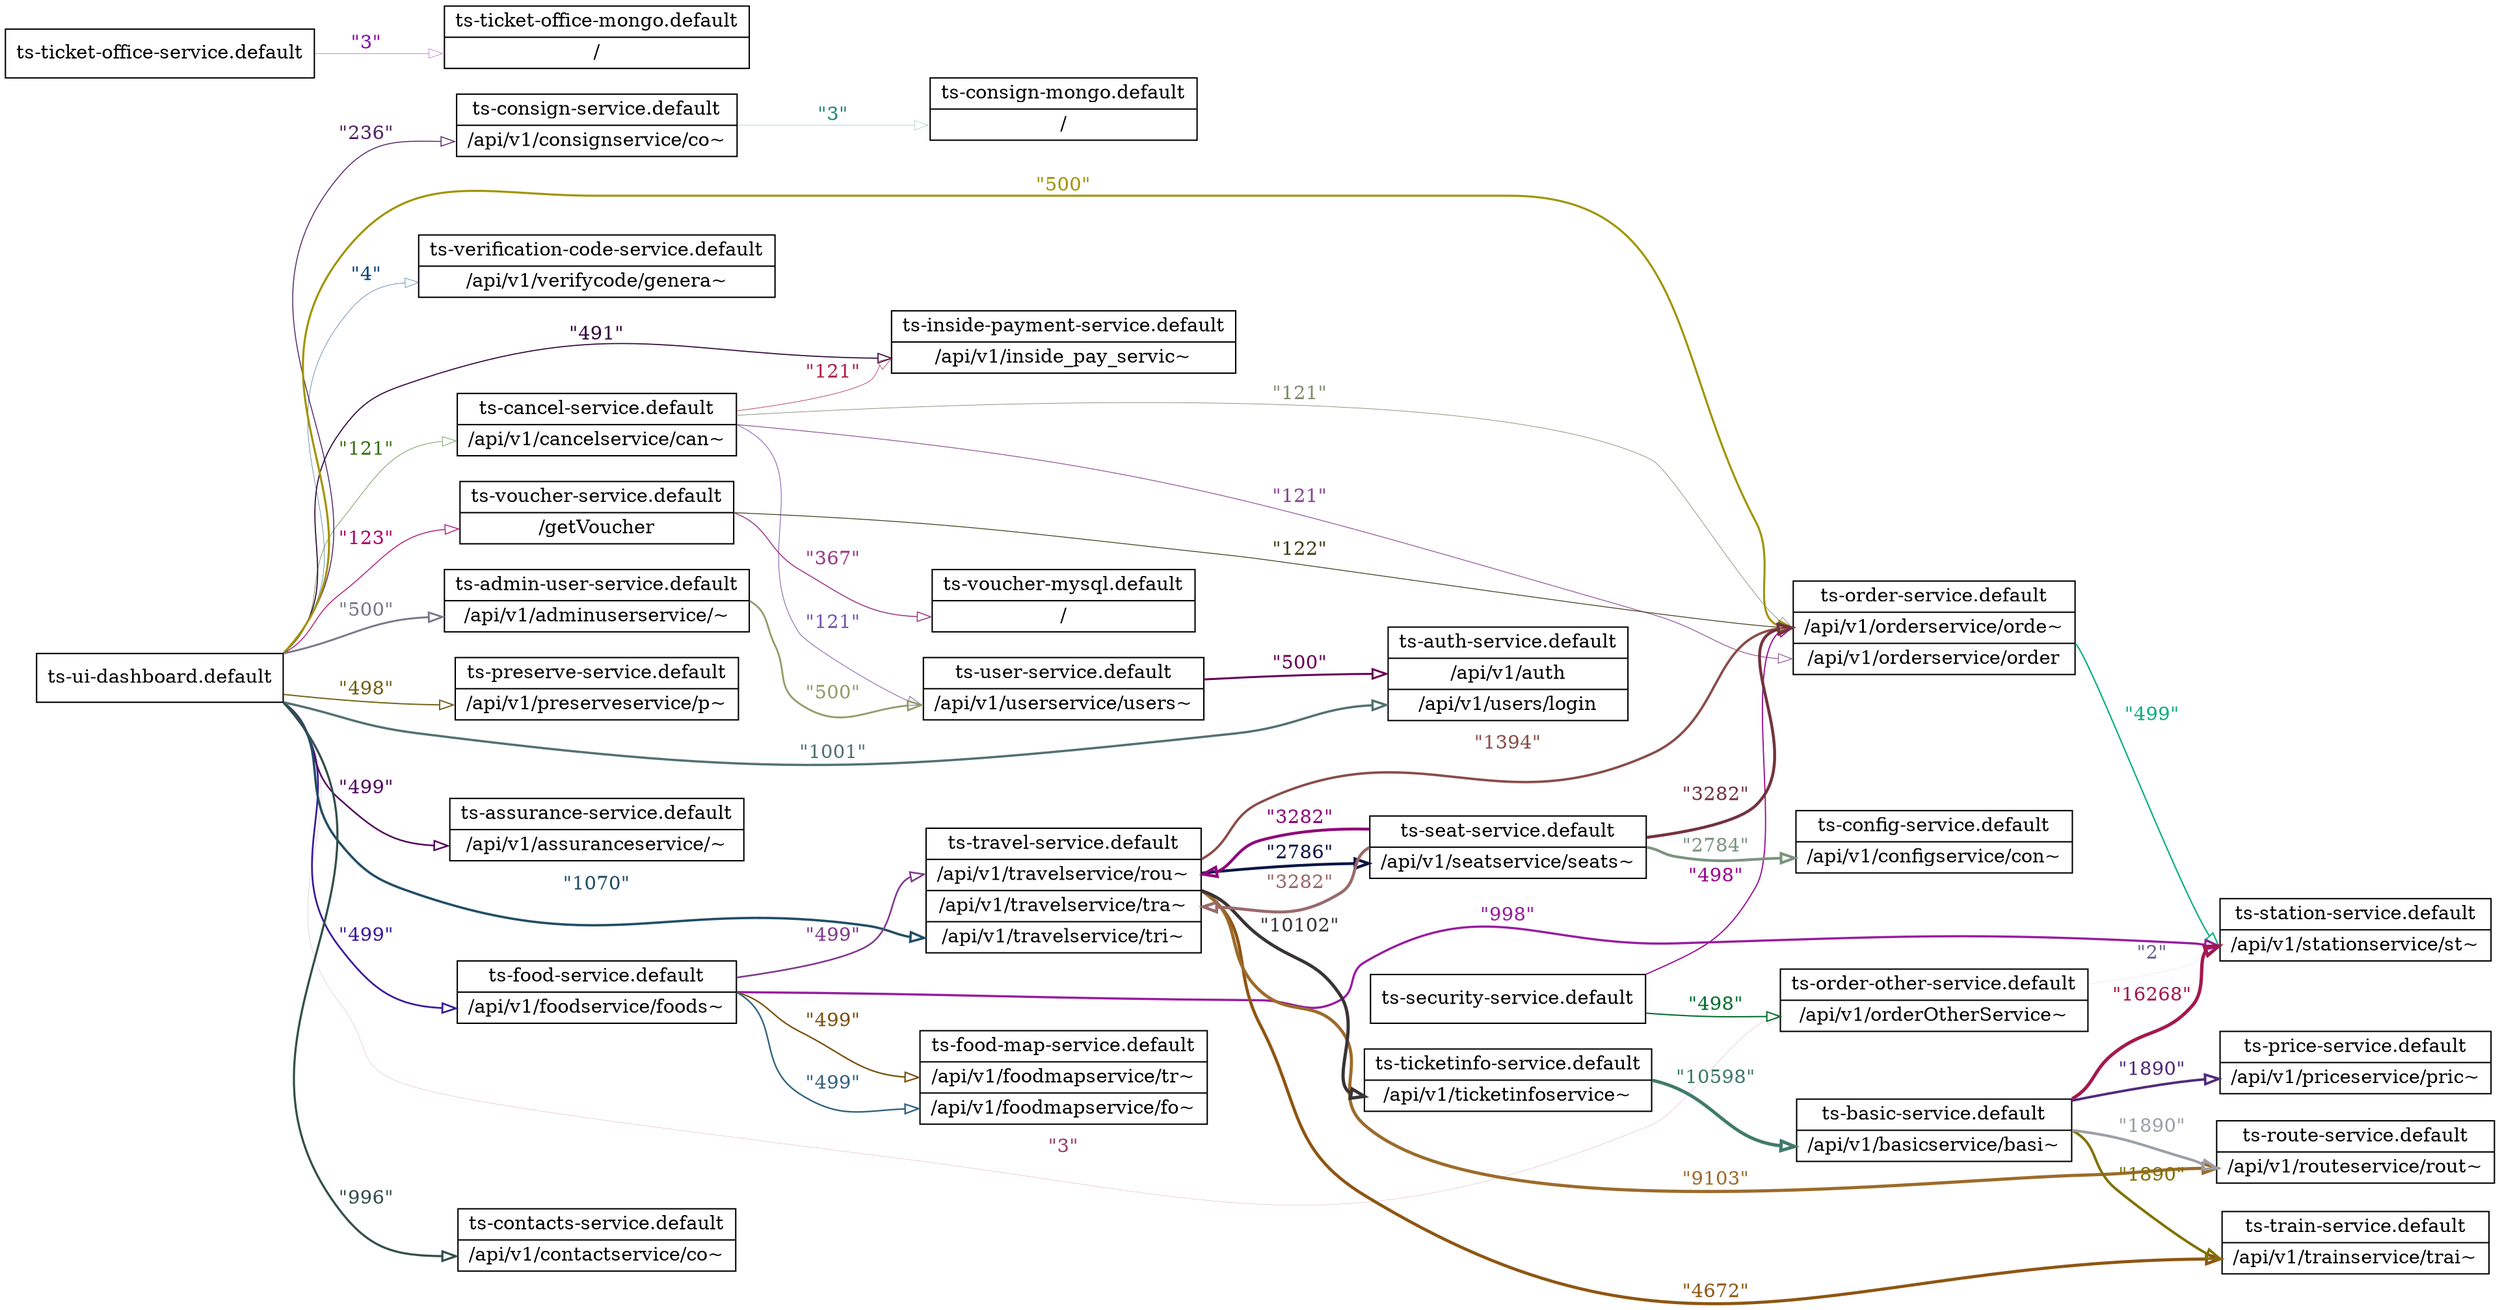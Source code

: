 digraph endpoints_istio {
rankdir = LR;
node [shape=record];
ts_order_other_service_default:_api_v1_stationservice_st_:e  -> ts_station_service_default:_api_v1_stationservice_st_ [label = <<font color="#685f89">"2"</font>> arrowhead="empty" color="#685f89" penwidth=0.05434782608695652];

ts_order_other_service_default[
shape="record"
label="<ts_order_other_service_default> ts-order-other-service.default"
]
ts_ui_dashboard_default:_api_v1_orderOtherService_:e  -> ts_order_other_service_default:_api_v1_orderOtherService_ [label = <<font color="#9f3b64">"3"</font>> arrowhead="empty" color="#9f3b64" penwidth=0.10869565217391304];

ts_ui_dashboard_default[
shape="record"
label="<ts_ui_dashboard_default> ts-ui-dashboard.default"
]
ts_consign_service_default:_:e  -> ts_consign_mongo_default:_ [label = <<font color="#258772">"3"</font>> arrowhead="empty" color="#258772" penwidth=0.16304347826086957];

ts_consign_service_default[
shape="record"
label="<ts_consign_service_default> ts-consign-service.default"
]
ts_ticket_office_service_default:_:e  -> ts_ticket_office_mongo_default:_ [label = <<font color="#8a0bab">"3"</font>> arrowhead="empty" color="#8a0bab" penwidth=0.21739130434782608];

ts_ticket_office_service_default[
shape="record"
label="<ts_ticket_office_service_default> ts-ticket-office-service.default"
]
ts_ui_dashboard_default:_api_v1_verifycode_genera_:e  -> ts_verification_code_service_default:_api_v1_verifycode_genera_ [label = <<font color="#094481">"4"</font>> arrowhead="empty" color="#094481" penwidth=0.2717391304347826];
ts_ui_dashboard_default:_api_v1_cancelservice_can_:e  -> ts_cancel_service_default:_api_v1_cancelservice_can_ [label = <<font color="#3a7115">"121"</font>> arrowhead="empty" color="#3a7115" penwidth=0.32608695652173914];
ts_cancel_service_default:_api_v1_inside_pay_servic_:e  -> ts_inside_payment_service_default:_api_v1_inside_pay_servic_ [label = <<font color="#ab2346">"121"</font>> arrowhead="empty" color="#ab2346" penwidth=0.3804347826086957];

ts_cancel_service_default[
shape="record"
label="<ts_cancel_service_default> ts-cancel-service.default"
]
ts_cancel_service_default:_api_v1_orderservice_orde_:e  -> ts_order_service_default:_api_v1_orderservice_orde_ [label = <<font color="#828e71">"121"</font>> arrowhead="empty" color="#828e71" penwidth=0.4347826086956522];
ts_cancel_service_default:_api_v1_userservice_users_:e  -> ts_user_service_default:_api_v1_userservice_users_ [label = <<font color="#7857ac">"121"</font>> arrowhead="empty" color="#7857ac" penwidth=0.48913043478260876];
ts_cancel_service_default:_api_v1_orderservice_order:e  -> ts_order_service_default:_api_v1_orderservice_order [label = <<font color="#884693">"121"</font>> arrowhead="empty" color="#884693" penwidth=0.5434782608695653];
ts_voucher_service_default:_api_v1_orderservice_orde_:e  -> ts_order_service_default:_api_v1_orderservice_orde_ [label = <<font color="#3f3e1a">"122"</font>> arrowhead="empty" color="#3f3e1a" penwidth=0.5978260869565218];

ts_voucher_service_default[
shape="record"
label="<ts_voucher_service_default> ts-voucher-service.default"
]
ts_ui_dashboard_default:_getVoucher:e  -> ts_voucher_service_default:_getVoucher [label = <<font color="#ad096a">"123"</font>> arrowhead="empty" color="#ad096a" penwidth=0.6521739130434784];
ts_ui_dashboard_default:_api_v1_consignservice_co_:e  -> ts_consign_service_default:_api_v1_consignservice_co_ [label = <<font color="#542467">"236"</font>> arrowhead="empty" color="#542467" penwidth=0.7065217391304349];
ts_voucher_service_default:_:e  -> ts_voucher_mysql_default:_ [label = <<font color="#9d388c">"367"</font>> arrowhead="empty" color="#9d388c" penwidth=0.7608695652173915];
ts_ui_dashboard_default:_api_v1_inside_pay_servic_:e  -> ts_inside_payment_service_default:_api_v1_inside_pay_servic_ [label = <<font color="#31063b">"491"</font>> arrowhead="empty" color="#31063b" penwidth=0.815217391304348];
ts_security_service_default:_api_v1_orderservice_orde_:e  -> ts_order_service_default:_api_v1_orderservice_orde_ [label = <<font color="#97068f">"498"</font>> arrowhead="empty" color="#97068f" penwidth=0.8695652173913045];

ts_security_service_default[
shape="record"
label="<ts_security_service_default> ts-security-service.default"
]
ts_ui_dashboard_default:_api_v1_preserveservice_p_:e  -> ts_preserve_service_default:_api_v1_preserveservice_p_ [label = <<font color="#706214">"498"</font>> arrowhead="empty" color="#706214" penwidth=0.9239130434782611];
ts_security_service_default:_api_v1_orderOtherService_:e  -> ts_order_other_service_default:_api_v1_orderOtherService_ [label = <<font color="#046d2d">"498"</font>> arrowhead="empty" color="#046d2d" penwidth=0.9782608695652176];
ts_order_service_default:_api_v1_stationservice_st_:e  -> ts_station_service_default:_api_v1_stationservice_st_ [label = <<font color="#08af7b">"499"</font>> arrowhead="empty" color="#08af7b" penwidth=1.032608695652174];

ts_order_service_default[
shape="record"
label="<ts_order_service_default> ts-order-service.default"
]
ts_food_service_default:_api_v1_foodmapservice_tr_:e  -> ts_food_map_service_default:_api_v1_foodmapservice_tr_ [label = <<font color="#7b500c">"499"</font>> arrowhead="empty" color="#7b500c" penwidth=1.0869565217391306];

ts_food_service_default[
shape="record"
label="<ts_food_service_default> ts-food-service.default"
]
ts_food_service_default:_api_v1_foodmapservice_fo_:e  -> ts_food_map_service_default:_api_v1_foodmapservice_fo_ [label = <<font color="#316382">"499"</font>> arrowhead="empty" color="#316382" penwidth=1.1413043478260871];
ts_ui_dashboard_default:_api_v1_assuranceservice__:e  -> ts_assurance_service_default:_api_v1_assuranceservice__ [label = <<font color="#53075e">"499"</font>> arrowhead="empty" color="#53075e" penwidth=1.1956521739130437];
ts_food_service_default:_api_v1_travelservice_rou_:e  -> ts_travel_service_default:_api_v1_travelservice_rou_ [label = <<font color="#803a8e">"499"</font>> arrowhead="empty" color="#803a8e" penwidth=1.2500000000000002];
ts_ui_dashboard_default:_api_v1_foodservice_foods_:e  -> ts_food_service_default:_api_v1_foodservice_foods_ [label = <<font color="#391c9d">"499"</font>> arrowhead="empty" color="#391c9d" penwidth=1.3043478260869568];
ts_admin_user_service_default:_api_v1_userservice_users_:e  -> ts_user_service_default:_api_v1_userservice_users_ [label = <<font color="#959c69">"500"</font>> arrowhead="empty" color="#959c69" penwidth=1.3586956521739133];

ts_admin_user_service_default[
shape="record"
label="<ts_admin_user_service_default> ts-admin-user-service.default"
]
ts_ui_dashboard_default:_api_v1_adminuserservice__:e  -> ts_admin_user_service_default:_api_v1_adminuserservice__ [label = <<font color="#79798c">"500"</font>> arrowhead="empty" color="#79798c" penwidth=1.4130434782608698];
ts_user_service_default:_api_v1_auth:e  -> ts_auth_service_default:_api_v1_auth [label = <<font color="#680056">"500"</font>> arrowhead="empty" color="#680056" penwidth=1.4673913043478264];

ts_user_service_default[
shape="record"
label="<ts_user_service_default> ts-user-service.default"
]
ts_ui_dashboard_default:_api_v1_orderservice_orde_:e  -> ts_order_service_default:_api_v1_orderservice_orde_ [label = <<font color="#a19402">"500"</font>> arrowhead="empty" color="#a19402" penwidth=1.521739130434783];
ts_ui_dashboard_default:_api_v1_contactservice_co_:e  -> ts_contacts_service_default:_api_v1_contactservice_co_ [label = <<font color="#324f4a">"996"</font>> arrowhead="empty" color="#324f4a" penwidth=1.5760869565217395];
ts_food_service_default:_api_v1_stationservice_st_:e  -> ts_station_service_default:_api_v1_stationservice_st_ [label = <<font color="#981ba1">"998"</font>> arrowhead="empty" color="#981ba1" penwidth=1.630434782608696];
ts_ui_dashboard_default:_api_v1_users_login:e  -> ts_auth_service_default:_api_v1_users_login [label = <<font color="#517270">"1001"</font>> arrowhead="empty" color="#517270" penwidth=1.6847826086956526];
ts_ui_dashboard_default:_api_v1_travelservice_tri_:e  -> ts_travel_service_default:_api_v1_travelservice_tri_ [label = <<font color="#224e66">"1070"</font>> arrowhead="empty" color="#224e66" penwidth=1.739130434782609];
ts_travel_service_default:_api_v1_orderservice_orde_:e  -> ts_order_service_default:_api_v1_orderservice_orde_ [label = <<font color="#8a4d49">"1394"</font>> arrowhead="empty" color="#8a4d49" penwidth=1.7934782608695656];

ts_travel_service_default[
shape="record"
label="<ts_travel_service_default> ts-travel-service.default"
]
ts_basic_service_default:_api_v1_priceservice_pric_:e  -> ts_price_service_default:_api_v1_priceservice_pric_ [label = <<font color="#512a7b">"1890"</font>> arrowhead="empty" color="#512a7b" penwidth=1.8478260869565222];

ts_basic_service_default[
shape="record"
label="<ts_basic_service_default> ts-basic-service.default"
]
ts_basic_service_default:_api_v1_trainservice_trai_:e  -> ts_train_service_default:_api_v1_trainservice_trai_ [label = <<font color="#817202">"1890"</font>> arrowhead="empty" color="#817202" penwidth=1.9021739130434787];
ts_basic_service_default:_api_v1_routeservice_rout_:e  -> ts_route_service_default:_api_v1_routeservice_rout_ [label = <<font color="#9b9fa9">"1890"</font>> arrowhead="empty" color="#9b9fa9" penwidth=1.9565217391304353];
ts_seat_service_default:_api_v1_configservice_con_:e  -> ts_config_service_default:_api_v1_configservice_con_ [label = <<font color="#7b947f">"2784"</font>> arrowhead="empty" color="#7b947f" penwidth=2.0108695652173916];

ts_seat_service_default[
shape="record"
label="<ts_seat_service_default> ts-seat-service.default"
]
ts_travel_service_default:_api_v1_seatservice_seats_:e  -> ts_seat_service_default:_api_v1_seatservice_seats_ [label = <<font color="#081446">"2786"</font>> arrowhead="empty" color="#081446" penwidth=2.065217391304348];
ts_seat_service_default:_api_v1_travelservice_rou_:e  -> ts_travel_service_default:_api_v1_travelservice_rou_ [label = <<font color="#900378">"3282"</font>> arrowhead="empty" color="#900378" penwidth=2.1195652173913047];
ts_seat_service_default:_api_v1_orderservice_orde_:e  -> ts_order_service_default:_api_v1_orderservice_orde_ [label = <<font color="#73333e">"3282"</font>> arrowhead="empty" color="#73333e" penwidth=2.173913043478261];
ts_seat_service_default:_api_v1_travelservice_tra_:e  -> ts_travel_service_default:_api_v1_travelservice_tra_ [label = <<font color="#9a6a6c">"3282"</font>> arrowhead="empty" color="#9a6a6c" penwidth=2.2282608695652177];
ts_travel_service_default:_api_v1_trainservice_trai_:e  -> ts_train_service_default:_api_v1_trainservice_trai_ [label = <<font color="#8e5612">"4672"</font>> arrowhead="empty" color="#8e5612" penwidth=2.2826086956521743];
ts_travel_service_default:_api_v1_routeservice_rout_:e  -> ts_route_service_default:_api_v1_routeservice_rout_ [label = <<font color="#9c6b2b">"9103"</font>> arrowhead="empty" color="#9c6b2b" penwidth=2.336956521739131];
ts_travel_service_default:_api_v1_ticketinfoservice_:e  -> ts_ticketinfo_service_default:_api_v1_ticketinfoservice_ [label = <<font color="#383337">"10102"</font>> arrowhead="empty" color="#383337" penwidth=2.3913043478260874];
ts_ticketinfo_service_default:_api_v1_basicservice_basi_:e  -> ts_basic_service_default:_api_v1_basicservice_basi_ [label = <<font color="#407b6a">"10598"</font>> arrowhead="empty" color="#407b6a" penwidth=2.445652173913044];

ts_ticketinfo_service_default[
shape="record"
label="<ts_ticketinfo_service_default> ts-ticketinfo-service.default"
]
ts_basic_service_default:_api_v1_stationservice_st_:e  -> ts_station_service_default:_api_v1_stationservice_st_ [label = <<font color="#a3194d">"16268"</font>> arrowhead="empty" color="#a3194d" penwidth=2.5000000000000004];

ts_ticket_office_mongo_default[
shape="record"
label="<ts_ticket_office_mongo_default> ts-ticket-office-mongo.default|<_> /"
]

ts_user_service_default[
shape="record"
label="<ts_user_service_default> ts-user-service.default|<_api_v1_userservice_users_> /api/v1/userservice/users~"
]

ts_route_service_default[
shape="record"
label="<ts_route_service_default> ts-route-service.default|<_api_v1_routeservice_rout_> /api/v1/routeservice/rout~"
]

ts_seat_service_default[
shape="record"
label="<ts_seat_service_default> ts-seat-service.default|<_api_v1_seatservice_seats_> /api/v1/seatservice/seats~"
]

ts_basic_service_default[
shape="record"
label="<ts_basic_service_default> ts-basic-service.default|<_api_v1_basicservice_basi_> /api/v1/basicservice/basi~"
]

ts_station_service_default[
shape="record"
label="<ts_station_service_default> ts-station-service.default|<_api_v1_stationservice_st_> /api/v1/stationservice/st~"
]

ts_price_service_default[
shape="record"
label="<ts_price_service_default> ts-price-service.default|<_api_v1_priceservice_pric_> /api/v1/priceservice/pric~"
]

ts_cancel_service_default[
shape="record"
label="<ts_cancel_service_default> ts-cancel-service.default|<_api_v1_cancelservice_can_> /api/v1/cancelservice/can~"
]

ts_voucher_mysql_default[
shape="record"
label="<ts_voucher_mysql_default> ts-voucher-mysql.default|<_> /"
]

ts_food_map_service_default[
shape="record"
label="<ts_food_map_service_default> ts-food-map-service.default|<_api_v1_foodmapservice_tr_> /api/v1/foodmapservice/tr~|<_api_v1_foodmapservice_fo_> /api/v1/foodmapservice/fo~"
]

ts_verification_code_service_default[
shape="record"
label="<ts_verification_code_service_default> ts-verification-code-service.default|<_api_v1_verifycode_genera_> /api/v1/verifycode/genera~"
]

ts_preserve_service_default[
shape="record"
label="<ts_preserve_service_default> ts-preserve-service.default|<_api_v1_preserveservice_p_> /api/v1/preserveservice/p~"
]

ts_ticketinfo_service_default[
shape="record"
label="<ts_ticketinfo_service_default> ts-ticketinfo-service.default|<_api_v1_ticketinfoservice_> /api/v1/ticketinfoservice~"
]

ts_auth_service_default[
shape="record"
label="<ts_auth_service_default> ts-auth-service.default|<_api_v1_auth> /api/v1/auth|<_api_v1_users_login> /api/v1/users/login"
]

ts_train_service_default[
shape="record"
label="<ts_train_service_default> ts-train-service.default|<_api_v1_trainservice_trai_> /api/v1/trainservice/trai~"
]

ts_contacts_service_default[
shape="record"
label="<ts_contacts_service_default> ts-contacts-service.default|<_api_v1_contactservice_co_> /api/v1/contactservice/co~"
]

ts_order_other_service_default[
shape="record"
label="<ts_order_other_service_default> ts-order-other-service.default|<_api_v1_orderOtherService_> /api/v1/orderOtherService~"
]

ts_admin_user_service_default[
shape="record"
label="<ts_admin_user_service_default> ts-admin-user-service.default|<_api_v1_adminuserservice__> /api/v1/adminuserservice/~"
]

ts_consign_mongo_default[
shape="record"
label="<ts_consign_mongo_default> ts-consign-mongo.default|<_> /"
]

ts_consign_service_default[
shape="record"
label="<ts_consign_service_default> ts-consign-service.default|<_api_v1_consignservice_co_> /api/v1/consignservice/co~"
]

ts_assurance_service_default[
shape="record"
label="<ts_assurance_service_default> ts-assurance-service.default|<_api_v1_assuranceservice__> /api/v1/assuranceservice/~"
]

ts_travel_service_default[
shape="record"
label="<ts_travel_service_default> ts-travel-service.default|<_api_v1_travelservice_rou_> /api/v1/travelservice/rou~|<_api_v1_travelservice_tra_> /api/v1/travelservice/tra~|<_api_v1_travelservice_tri_> /api/v1/travelservice/tri~"
]

ts_order_service_default[
shape="record"
label="<ts_order_service_default> ts-order-service.default|<_api_v1_orderservice_orde_> /api/v1/orderservice/orde~|<_api_v1_orderservice_order> /api/v1/orderservice/order"
]

ts_config_service_default[
shape="record"
label="<ts_config_service_default> ts-config-service.default|<_api_v1_configservice_con_> /api/v1/configservice/con~"
]

ts_food_service_default[
shape="record"
label="<ts_food_service_default> ts-food-service.default|<_api_v1_foodservice_foods_> /api/v1/foodservice/foods~"
]

ts_voucher_service_default[
shape="record"
label="<ts_voucher_service_default> ts-voucher-service.default|<_getVoucher> /getVoucher"
]

ts_inside_payment_service_default[
shape="record"
label="<ts_inside_payment_service_default> ts-inside-payment-service.default|<_api_v1_inside_pay_servic_> /api/v1/inside_pay_servic~"
]
}
